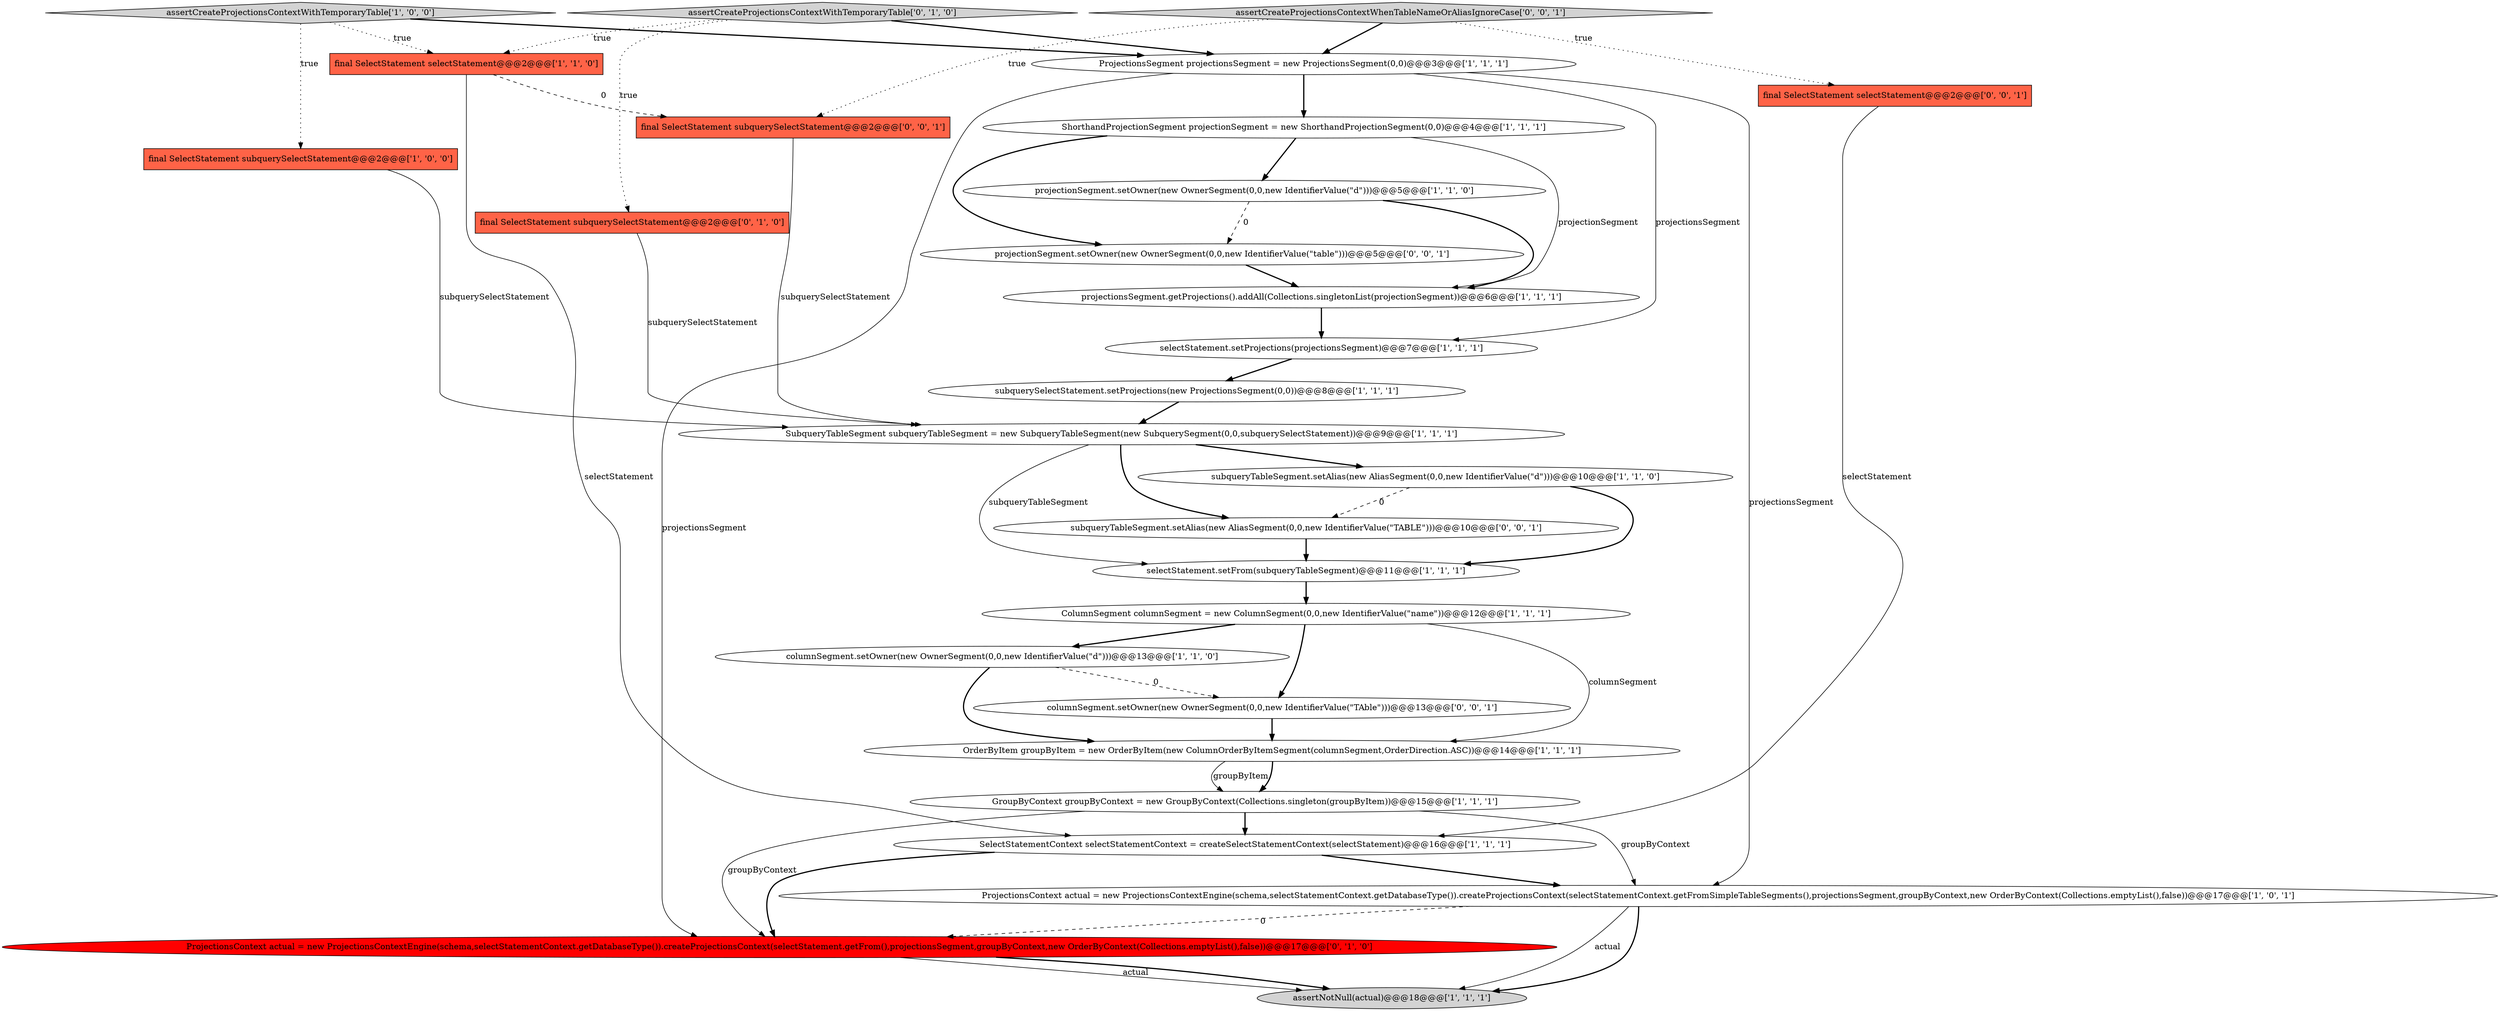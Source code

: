 digraph {
21 [style = filled, label = "ProjectionsContext actual = new ProjectionsContextEngine(schema,selectStatementContext.getDatabaseType()).createProjectionsContext(selectStatement.getFrom(),projectionsSegment,groupByContext,new OrderByContext(Collections.emptyList(),false))@@@17@@@['0', '1', '0']", fillcolor = red, shape = ellipse image = "AAA1AAABBB2BBB"];
1 [style = filled, label = "final SelectStatement subquerySelectStatement@@@2@@@['1', '0', '0']", fillcolor = tomato, shape = box image = "AAA0AAABBB1BBB"];
17 [style = filled, label = "ProjectionsContext actual = new ProjectionsContextEngine(schema,selectStatementContext.getDatabaseType()).createProjectionsContext(selectStatementContext.getFromSimpleTableSegments(),projectionsSegment,groupByContext,new OrderByContext(Collections.emptyList(),false))@@@17@@@['1', '0', '1']", fillcolor = white, shape = ellipse image = "AAA0AAABBB1BBB"];
12 [style = filled, label = "assertCreateProjectionsContextWithTemporaryTable['1', '0', '0']", fillcolor = lightgray, shape = diamond image = "AAA0AAABBB1BBB"];
22 [style = filled, label = "subqueryTableSegment.setAlias(new AliasSegment(0,0,new IdentifierValue(\"TABLE\")))@@@10@@@['0', '0', '1']", fillcolor = white, shape = ellipse image = "AAA0AAABBB3BBB"];
19 [style = filled, label = "assertCreateProjectionsContextWithTemporaryTable['0', '1', '0']", fillcolor = lightgray, shape = diamond image = "AAA0AAABBB2BBB"];
24 [style = filled, label = "assertCreateProjectionsContextWhenTableNameOrAliasIgnoreCase['0', '0', '1']", fillcolor = lightgray, shape = diamond image = "AAA0AAABBB3BBB"];
16 [style = filled, label = "ProjectionsSegment projectionsSegment = new ProjectionsSegment(0,0)@@@3@@@['1', '1', '1']", fillcolor = white, shape = ellipse image = "AAA0AAABBB1BBB"];
20 [style = filled, label = "final SelectStatement subquerySelectStatement@@@2@@@['0', '1', '0']", fillcolor = tomato, shape = box image = "AAA0AAABBB2BBB"];
26 [style = filled, label = "final SelectStatement selectStatement@@@2@@@['0', '0', '1']", fillcolor = tomato, shape = box image = "AAA0AAABBB3BBB"];
10 [style = filled, label = "selectStatement.setFrom(subqueryTableSegment)@@@11@@@['1', '1', '1']", fillcolor = white, shape = ellipse image = "AAA0AAABBB1BBB"];
3 [style = filled, label = "columnSegment.setOwner(new OwnerSegment(0,0,new IdentifierValue(\"d\")))@@@13@@@['1', '1', '0']", fillcolor = white, shape = ellipse image = "AAA0AAABBB1BBB"];
0 [style = filled, label = "ShorthandProjectionSegment projectionSegment = new ShorthandProjectionSegment(0,0)@@@4@@@['1', '1', '1']", fillcolor = white, shape = ellipse image = "AAA0AAABBB1BBB"];
9 [style = filled, label = "SubqueryTableSegment subqueryTableSegment = new SubqueryTableSegment(new SubquerySegment(0,0,subquerySelectStatement))@@@9@@@['1', '1', '1']", fillcolor = white, shape = ellipse image = "AAA0AAABBB1BBB"];
25 [style = filled, label = "projectionSegment.setOwner(new OwnerSegment(0,0,new IdentifierValue(\"table\")))@@@5@@@['0', '0', '1']", fillcolor = white, shape = ellipse image = "AAA0AAABBB3BBB"];
13 [style = filled, label = "projectionsSegment.getProjections().addAll(Collections.singletonList(projectionSegment))@@@6@@@['1', '1', '1']", fillcolor = white, shape = ellipse image = "AAA0AAABBB1BBB"];
2 [style = filled, label = "ColumnSegment columnSegment = new ColumnSegment(0,0,new IdentifierValue(\"name\"))@@@12@@@['1', '1', '1']", fillcolor = white, shape = ellipse image = "AAA0AAABBB1BBB"];
7 [style = filled, label = "projectionSegment.setOwner(new OwnerSegment(0,0,new IdentifierValue(\"d\")))@@@5@@@['1', '1', '0']", fillcolor = white, shape = ellipse image = "AAA0AAABBB1BBB"];
27 [style = filled, label = "final SelectStatement subquerySelectStatement@@@2@@@['0', '0', '1']", fillcolor = tomato, shape = box image = "AAA0AAABBB3BBB"];
11 [style = filled, label = "assertNotNull(actual)@@@18@@@['1', '1', '1']", fillcolor = lightgray, shape = ellipse image = "AAA0AAABBB1BBB"];
5 [style = filled, label = "subquerySelectStatement.setProjections(new ProjectionsSegment(0,0))@@@8@@@['1', '1', '1']", fillcolor = white, shape = ellipse image = "AAA0AAABBB1BBB"];
4 [style = filled, label = "subqueryTableSegment.setAlias(new AliasSegment(0,0,new IdentifierValue(\"d\")))@@@10@@@['1', '1', '0']", fillcolor = white, shape = ellipse image = "AAA0AAABBB1BBB"];
15 [style = filled, label = "SelectStatementContext selectStatementContext = createSelectStatementContext(selectStatement)@@@16@@@['1', '1', '1']", fillcolor = white, shape = ellipse image = "AAA0AAABBB1BBB"];
18 [style = filled, label = "selectStatement.setProjections(projectionsSegment)@@@7@@@['1', '1', '1']", fillcolor = white, shape = ellipse image = "AAA0AAABBB1BBB"];
23 [style = filled, label = "columnSegment.setOwner(new OwnerSegment(0,0,new IdentifierValue(\"TAble\")))@@@13@@@['0', '0', '1']", fillcolor = white, shape = ellipse image = "AAA0AAABBB3BBB"];
8 [style = filled, label = "GroupByContext groupByContext = new GroupByContext(Collections.singleton(groupByItem))@@@15@@@['1', '1', '1']", fillcolor = white, shape = ellipse image = "AAA0AAABBB1BBB"];
6 [style = filled, label = "final SelectStatement selectStatement@@@2@@@['1', '1', '0']", fillcolor = tomato, shape = box image = "AAA0AAABBB1BBB"];
14 [style = filled, label = "OrderByItem groupByItem = new OrderByItem(new ColumnOrderByItemSegment(columnSegment,OrderDirection.ASC))@@@14@@@['1', '1', '1']", fillcolor = white, shape = ellipse image = "AAA0AAABBB1BBB"];
7->13 [style = bold, label=""];
9->22 [style = bold, label=""];
4->10 [style = bold, label=""];
17->11 [style = solid, label="actual"];
16->0 [style = bold, label=""];
8->15 [style = bold, label=""];
5->9 [style = bold, label=""];
25->13 [style = bold, label=""];
15->21 [style = bold, label=""];
19->20 [style = dotted, label="true"];
8->17 [style = solid, label="groupByContext"];
9->4 [style = bold, label=""];
14->8 [style = solid, label="groupByItem"];
2->3 [style = bold, label=""];
3->14 [style = bold, label=""];
12->1 [style = dotted, label="true"];
2->14 [style = solid, label="columnSegment"];
12->16 [style = bold, label=""];
4->22 [style = dashed, label="0"];
1->9 [style = solid, label="subquerySelectStatement"];
24->27 [style = dotted, label="true"];
6->15 [style = solid, label="selectStatement"];
17->21 [style = dashed, label="0"];
26->15 [style = solid, label="selectStatement"];
9->10 [style = solid, label="subqueryTableSegment"];
19->16 [style = bold, label=""];
0->7 [style = bold, label=""];
23->14 [style = bold, label=""];
3->23 [style = dashed, label="0"];
2->23 [style = bold, label=""];
24->16 [style = bold, label=""];
15->17 [style = bold, label=""];
27->9 [style = solid, label="subquerySelectStatement"];
21->11 [style = solid, label="actual"];
21->11 [style = bold, label=""];
0->25 [style = bold, label=""];
12->6 [style = dotted, label="true"];
24->26 [style = dotted, label="true"];
8->21 [style = solid, label="groupByContext"];
18->5 [style = bold, label=""];
6->27 [style = dashed, label="0"];
16->21 [style = solid, label="projectionsSegment"];
22->10 [style = bold, label=""];
7->25 [style = dashed, label="0"];
16->18 [style = solid, label="projectionsSegment"];
16->17 [style = solid, label="projectionsSegment"];
10->2 [style = bold, label=""];
14->8 [style = bold, label=""];
20->9 [style = solid, label="subquerySelectStatement"];
0->13 [style = solid, label="projectionSegment"];
19->6 [style = dotted, label="true"];
13->18 [style = bold, label=""];
17->11 [style = bold, label=""];
}
